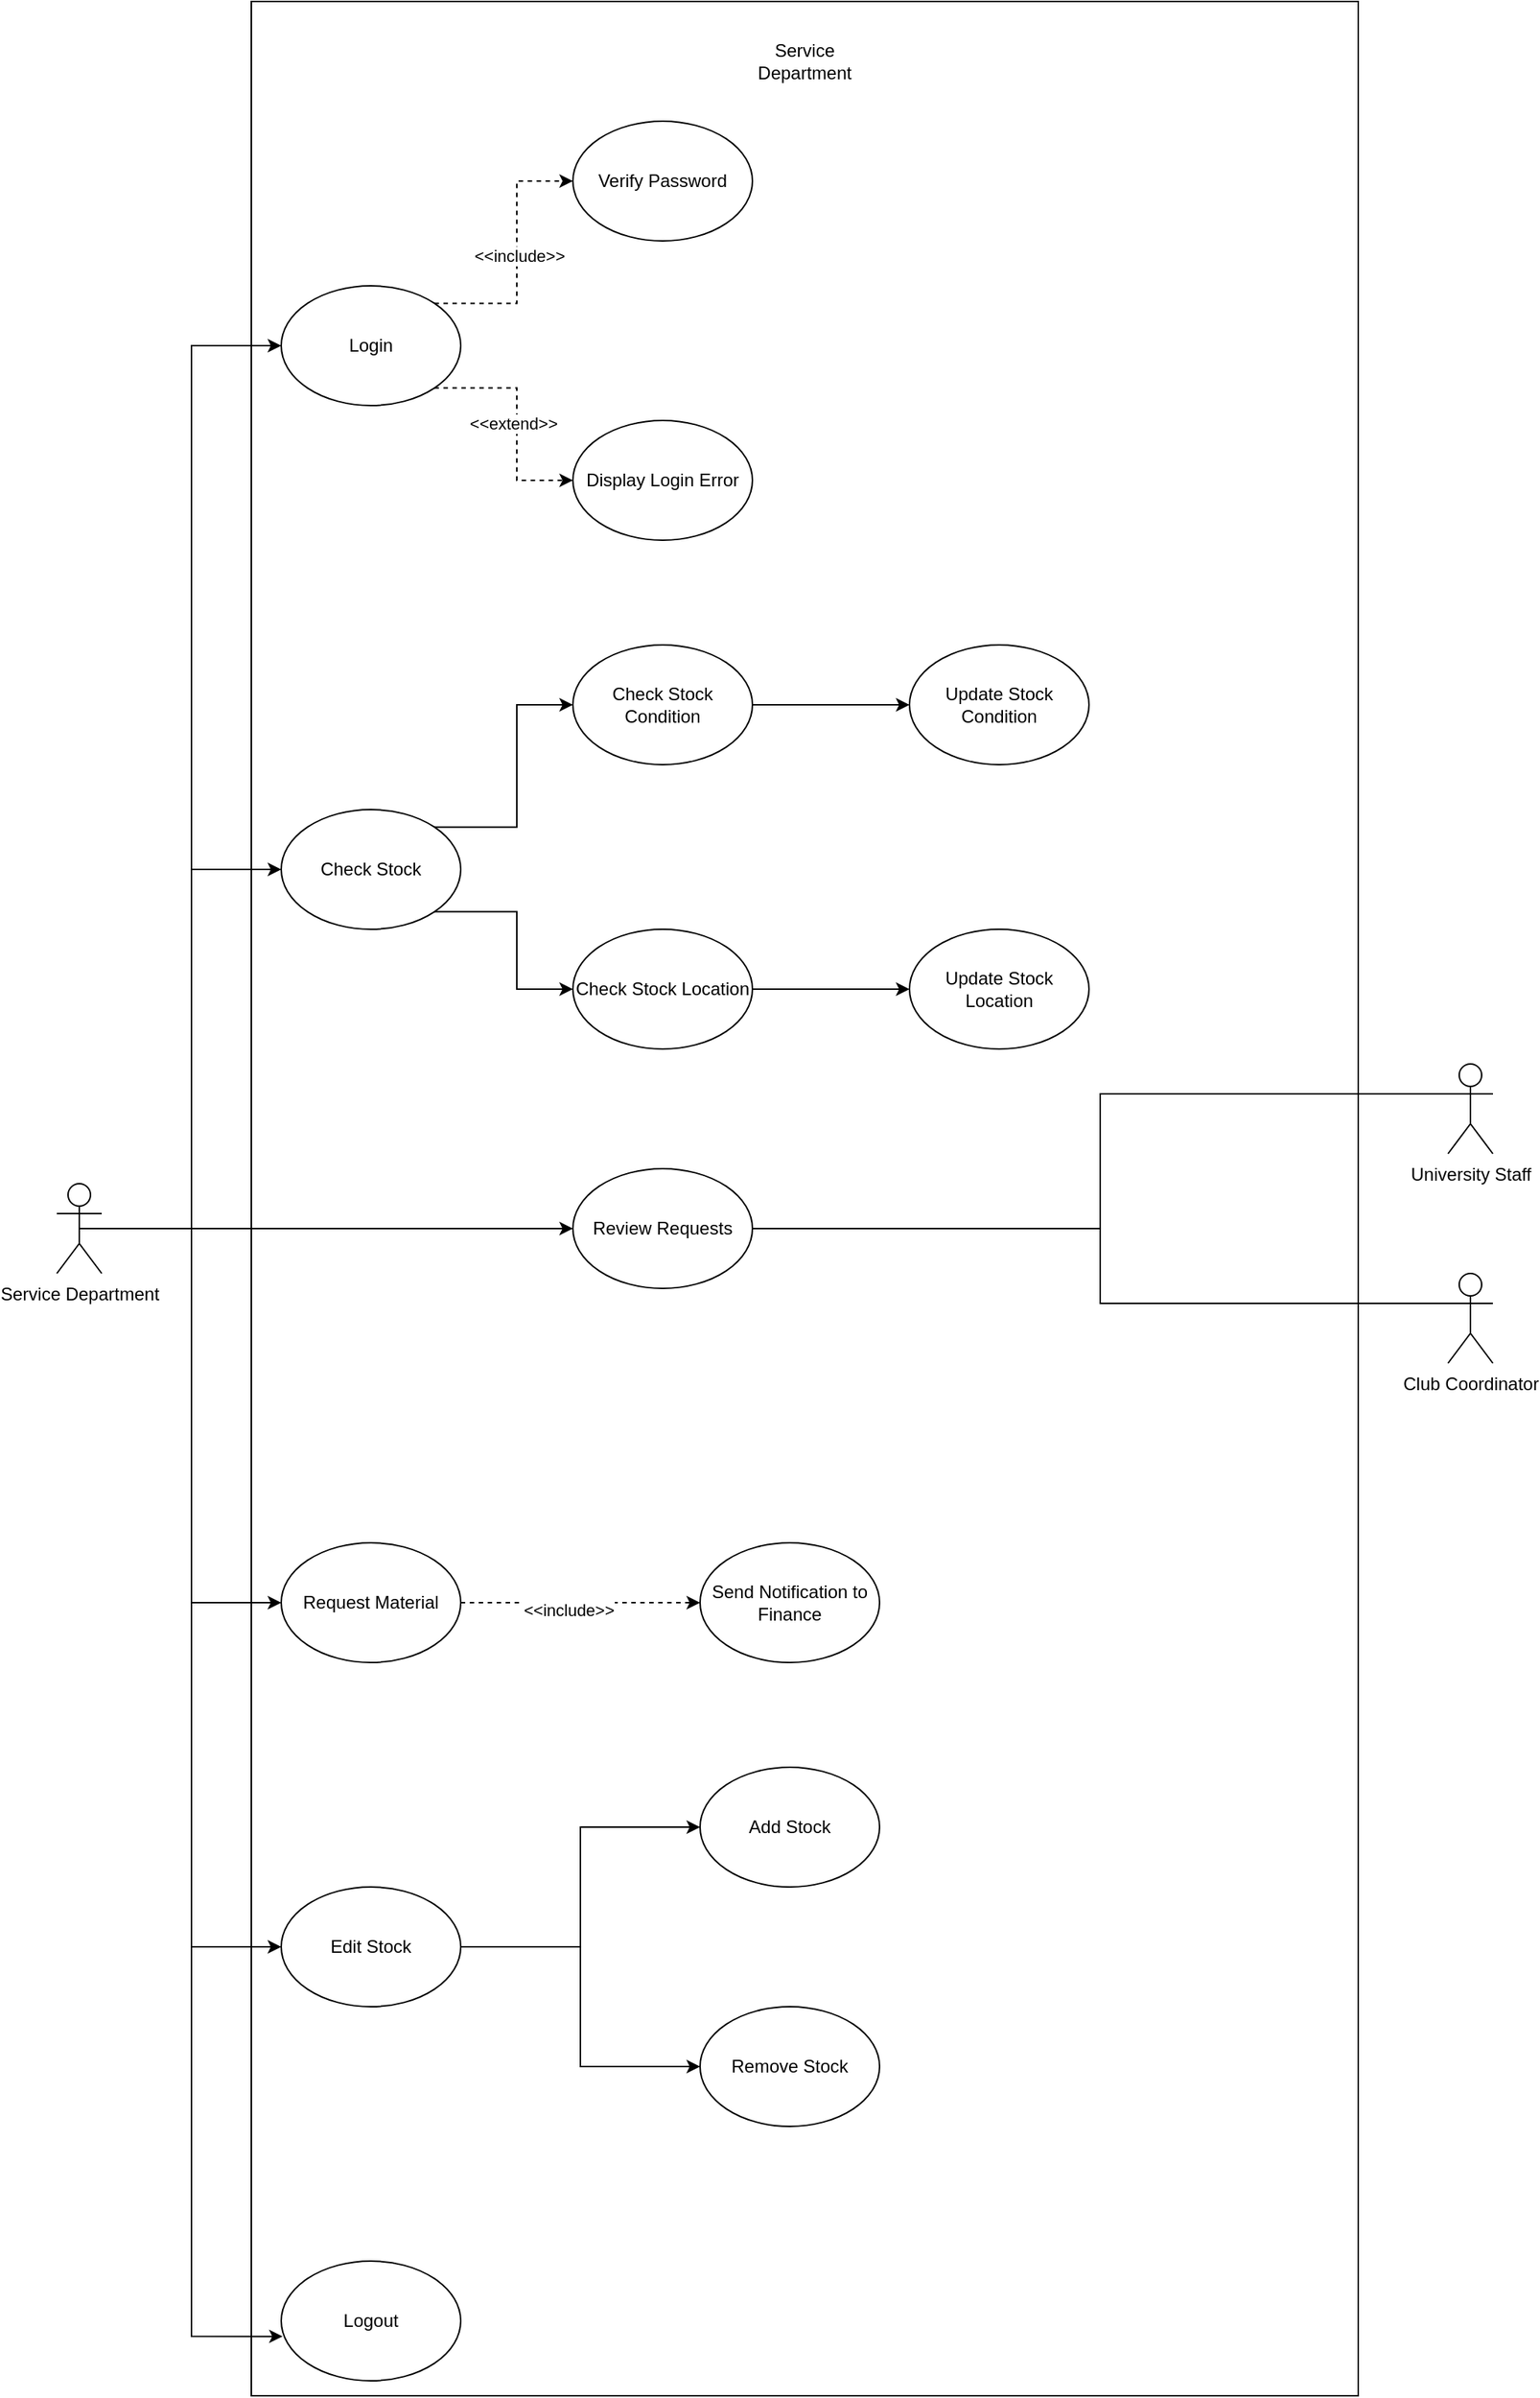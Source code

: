 <mxfile version="27.0.9">
  <diagram name="Page-1" id="nYuO_wfmSt75J-FKmJvT">
    <mxGraphModel dx="1358" dy="1848" grid="1" gridSize="10" guides="1" tooltips="1" connect="1" arrows="1" fold="1" page="1" pageScale="1" pageWidth="850" pageHeight="1100" math="0" shadow="0">
      <root>
        <mxCell id="0" />
        <mxCell id="1" parent="0" />
        <mxCell id="K_oDuqTqH_VFUmqTAdi2-77" value="" style="rounded=0;whiteSpace=wrap;html=1;" vertex="1" parent="1">
          <mxGeometry x="210" y="-590" width="740" height="1600" as="geometry" />
        </mxCell>
        <mxCell id="K_oDuqTqH_VFUmqTAdi2-55" style="edgeStyle=orthogonalEdgeStyle;rounded=0;orthogonalLoop=1;jettySize=auto;html=1;exitX=0.5;exitY=0.5;exitDx=0;exitDy=0;exitPerimeter=0;entryX=0;entryY=0.5;entryDx=0;entryDy=0;" edge="1" parent="1" source="K_oDuqTqH_VFUmqTAdi2-33" target="K_oDuqTqH_VFUmqTAdi2-40">
          <mxGeometry relative="1" as="geometry" />
        </mxCell>
        <mxCell id="K_oDuqTqH_VFUmqTAdi2-56" style="edgeStyle=orthogonalEdgeStyle;rounded=0;orthogonalLoop=1;jettySize=auto;html=1;exitX=0.5;exitY=0.5;exitDx=0;exitDy=0;exitPerimeter=0;entryX=0;entryY=0.5;entryDx=0;entryDy=0;" edge="1" parent="1" source="K_oDuqTqH_VFUmqTAdi2-33" target="K_oDuqTqH_VFUmqTAdi2-37">
          <mxGeometry relative="1" as="geometry" />
        </mxCell>
        <mxCell id="K_oDuqTqH_VFUmqTAdi2-57" style="edgeStyle=orthogonalEdgeStyle;rounded=0;orthogonalLoop=1;jettySize=auto;html=1;exitX=0.5;exitY=0.5;exitDx=0;exitDy=0;exitPerimeter=0;entryX=0;entryY=0.5;entryDx=0;entryDy=0;" edge="1" parent="1" source="K_oDuqTqH_VFUmqTAdi2-33" target="K_oDuqTqH_VFUmqTAdi2-46">
          <mxGeometry relative="1" as="geometry" />
        </mxCell>
        <mxCell id="K_oDuqTqH_VFUmqTAdi2-58" style="edgeStyle=orthogonalEdgeStyle;rounded=0;orthogonalLoop=1;jettySize=auto;html=1;exitX=0.5;exitY=0.5;exitDx=0;exitDy=0;exitPerimeter=0;entryX=0;entryY=0.5;entryDx=0;entryDy=0;" edge="1" parent="1" source="K_oDuqTqH_VFUmqTAdi2-33" target="K_oDuqTqH_VFUmqTAdi2-48">
          <mxGeometry relative="1" as="geometry" />
        </mxCell>
        <mxCell id="K_oDuqTqH_VFUmqTAdi2-33" value="Service Department" style="shape=umlActor;verticalLabelPosition=bottom;verticalAlign=top;html=1;outlineConnect=0;" vertex="1" parent="1">
          <mxGeometry x="80" y="200" width="30" height="60" as="geometry" />
        </mxCell>
        <mxCell id="K_oDuqTqH_VFUmqTAdi2-60" style="edgeStyle=orthogonalEdgeStyle;rounded=0;orthogonalLoop=1;jettySize=auto;html=1;exitX=1;exitY=0;exitDx=0;exitDy=0;entryX=0;entryY=0.5;entryDx=0;entryDy=0;dashed=1;" edge="1" parent="1" source="K_oDuqTqH_VFUmqTAdi2-37" target="K_oDuqTqH_VFUmqTAdi2-38">
          <mxGeometry relative="1" as="geometry" />
        </mxCell>
        <mxCell id="K_oDuqTqH_VFUmqTAdi2-63" value="&amp;lt;&amp;lt;include&amp;gt;&amp;gt;" style="edgeLabel;html=1;align=center;verticalAlign=middle;resizable=0;points=[];" vertex="1" connectable="0" parent="K_oDuqTqH_VFUmqTAdi2-60">
          <mxGeometry x="0.0" y="-1" relative="1" as="geometry">
            <mxPoint as="offset" />
          </mxGeometry>
        </mxCell>
        <mxCell id="K_oDuqTqH_VFUmqTAdi2-62" style="edgeStyle=orthogonalEdgeStyle;rounded=0;orthogonalLoop=1;jettySize=auto;html=1;exitX=1;exitY=1;exitDx=0;exitDy=0;entryX=0;entryY=0.5;entryDx=0;entryDy=0;dashed=1;" edge="1" parent="1" source="K_oDuqTqH_VFUmqTAdi2-37" target="K_oDuqTqH_VFUmqTAdi2-39">
          <mxGeometry relative="1" as="geometry" />
        </mxCell>
        <mxCell id="K_oDuqTqH_VFUmqTAdi2-64" value="&amp;lt;&amp;lt;extend&amp;gt;&amp;gt;" style="edgeLabel;html=1;align=center;verticalAlign=middle;resizable=0;points=[];" vertex="1" connectable="0" parent="K_oDuqTqH_VFUmqTAdi2-62">
          <mxGeometry x="0.017" y="-3" relative="1" as="geometry">
            <mxPoint as="offset" />
          </mxGeometry>
        </mxCell>
        <mxCell id="K_oDuqTqH_VFUmqTAdi2-37" value="Login" style="ellipse;whiteSpace=wrap;html=1;" vertex="1" parent="1">
          <mxGeometry x="230" y="-400" width="120" height="80" as="geometry" />
        </mxCell>
        <mxCell id="K_oDuqTqH_VFUmqTAdi2-38" value="Verify Password" style="ellipse;whiteSpace=wrap;html=1;" vertex="1" parent="1">
          <mxGeometry x="425" y="-510" width="120" height="80" as="geometry" />
        </mxCell>
        <mxCell id="K_oDuqTqH_VFUmqTAdi2-39" value="Display Login Error" style="ellipse;whiteSpace=wrap;html=1;" vertex="1" parent="1">
          <mxGeometry x="425" y="-310" width="120" height="80" as="geometry" />
        </mxCell>
        <mxCell id="K_oDuqTqH_VFUmqTAdi2-65" style="edgeStyle=orthogonalEdgeStyle;rounded=0;orthogonalLoop=1;jettySize=auto;html=1;exitX=1;exitY=0;exitDx=0;exitDy=0;entryX=0;entryY=0.5;entryDx=0;entryDy=0;" edge="1" parent="1" source="K_oDuqTqH_VFUmqTAdi2-40" target="K_oDuqTqH_VFUmqTAdi2-41">
          <mxGeometry relative="1" as="geometry" />
        </mxCell>
        <mxCell id="K_oDuqTqH_VFUmqTAdi2-66" style="edgeStyle=orthogonalEdgeStyle;rounded=0;orthogonalLoop=1;jettySize=auto;html=1;exitX=1;exitY=1;exitDx=0;exitDy=0;entryX=0;entryY=0.5;entryDx=0;entryDy=0;" edge="1" parent="1" source="K_oDuqTqH_VFUmqTAdi2-40" target="K_oDuqTqH_VFUmqTAdi2-43">
          <mxGeometry relative="1" as="geometry" />
        </mxCell>
        <mxCell id="K_oDuqTqH_VFUmqTAdi2-40" value="Check Stock" style="ellipse;whiteSpace=wrap;html=1;" vertex="1" parent="1">
          <mxGeometry x="230" y="-50" width="120" height="80" as="geometry" />
        </mxCell>
        <mxCell id="K_oDuqTqH_VFUmqTAdi2-67" style="edgeStyle=orthogonalEdgeStyle;rounded=0;orthogonalLoop=1;jettySize=auto;html=1;exitX=1;exitY=0.5;exitDx=0;exitDy=0;entryX=0;entryY=0.5;entryDx=0;entryDy=0;" edge="1" parent="1" source="K_oDuqTqH_VFUmqTAdi2-41" target="K_oDuqTqH_VFUmqTAdi2-42">
          <mxGeometry relative="1" as="geometry" />
        </mxCell>
        <mxCell id="K_oDuqTqH_VFUmqTAdi2-41" value="Check Stock Condition" style="ellipse;whiteSpace=wrap;html=1;" vertex="1" parent="1">
          <mxGeometry x="425" y="-160" width="120" height="80" as="geometry" />
        </mxCell>
        <mxCell id="K_oDuqTqH_VFUmqTAdi2-42" value="Update Stock Condition" style="ellipse;whiteSpace=wrap;html=1;" vertex="1" parent="1">
          <mxGeometry x="650" y="-160" width="120" height="80" as="geometry" />
        </mxCell>
        <mxCell id="K_oDuqTqH_VFUmqTAdi2-68" style="edgeStyle=orthogonalEdgeStyle;rounded=0;orthogonalLoop=1;jettySize=auto;html=1;exitX=1;exitY=0.5;exitDx=0;exitDy=0;entryX=0;entryY=0.5;entryDx=0;entryDy=0;" edge="1" parent="1" source="K_oDuqTqH_VFUmqTAdi2-43" target="K_oDuqTqH_VFUmqTAdi2-44">
          <mxGeometry relative="1" as="geometry" />
        </mxCell>
        <mxCell id="K_oDuqTqH_VFUmqTAdi2-43" value="Check Stock Location" style="ellipse;whiteSpace=wrap;html=1;" vertex="1" parent="1">
          <mxGeometry x="425" y="30" width="120" height="80" as="geometry" />
        </mxCell>
        <mxCell id="K_oDuqTqH_VFUmqTAdi2-44" value="Update Stock Location" style="ellipse;whiteSpace=wrap;html=1;" vertex="1" parent="1">
          <mxGeometry x="650" y="30" width="120" height="80" as="geometry" />
        </mxCell>
        <mxCell id="K_oDuqTqH_VFUmqTAdi2-69" style="edgeStyle=orthogonalEdgeStyle;rounded=0;orthogonalLoop=1;jettySize=auto;html=1;exitX=1;exitY=0.5;exitDx=0;exitDy=0;endArrow=none;startFill=0;entryX=0;entryY=0.333;entryDx=0;entryDy=0;entryPerimeter=0;" edge="1" parent="1" source="K_oDuqTqH_VFUmqTAdi2-45" target="K_oDuqTqH_VFUmqTAdi2-53">
          <mxGeometry relative="1" as="geometry" />
        </mxCell>
        <mxCell id="K_oDuqTqH_VFUmqTAdi2-45" value="Review Requests" style="ellipse;whiteSpace=wrap;html=1;" vertex="1" parent="1">
          <mxGeometry x="425" y="190" width="120" height="80" as="geometry" />
        </mxCell>
        <mxCell id="K_oDuqTqH_VFUmqTAdi2-71" style="edgeStyle=orthogonalEdgeStyle;rounded=0;orthogonalLoop=1;jettySize=auto;html=1;exitX=1;exitY=0.5;exitDx=0;exitDy=0;dashed=1;" edge="1" parent="1" source="K_oDuqTqH_VFUmqTAdi2-46" target="K_oDuqTqH_VFUmqTAdi2-47">
          <mxGeometry relative="1" as="geometry" />
        </mxCell>
        <mxCell id="K_oDuqTqH_VFUmqTAdi2-72" value="&amp;lt;&amp;lt;include&amp;gt;&amp;gt;" style="edgeLabel;html=1;align=center;verticalAlign=middle;resizable=0;points=[];" vertex="1" connectable="0" parent="K_oDuqTqH_VFUmqTAdi2-71">
          <mxGeometry x="-0.104" y="-5" relative="1" as="geometry">
            <mxPoint as="offset" />
          </mxGeometry>
        </mxCell>
        <mxCell id="K_oDuqTqH_VFUmqTAdi2-46" value="Request Material" style="ellipse;whiteSpace=wrap;html=1;" vertex="1" parent="1">
          <mxGeometry x="230" y="440" width="120" height="80" as="geometry" />
        </mxCell>
        <mxCell id="K_oDuqTqH_VFUmqTAdi2-47" value="Send Notification to Finance" style="ellipse;whiteSpace=wrap;html=1;" vertex="1" parent="1">
          <mxGeometry x="510" y="440" width="120" height="80" as="geometry" />
        </mxCell>
        <mxCell id="K_oDuqTqH_VFUmqTAdi2-73" style="edgeStyle=orthogonalEdgeStyle;rounded=0;orthogonalLoop=1;jettySize=auto;html=1;exitX=1;exitY=0.5;exitDx=0;exitDy=0;exitPerimeter=0;" edge="1" parent="1" source="K_oDuqTqH_VFUmqTAdi2-48" target="K_oDuqTqH_VFUmqTAdi2-49">
          <mxGeometry relative="1" as="geometry" />
        </mxCell>
        <mxCell id="K_oDuqTqH_VFUmqTAdi2-74" style="edgeStyle=orthogonalEdgeStyle;rounded=0;orthogonalLoop=1;jettySize=auto;html=1;exitX=1;exitY=0.5;exitDx=0;exitDy=0;" edge="1" parent="1" source="K_oDuqTqH_VFUmqTAdi2-48" target="K_oDuqTqH_VFUmqTAdi2-50">
          <mxGeometry relative="1" as="geometry" />
        </mxCell>
        <mxCell id="K_oDuqTqH_VFUmqTAdi2-48" value="Edit Stock" style="ellipse;whiteSpace=wrap;html=1;" vertex="1" parent="1">
          <mxGeometry x="230" y="670" width="120" height="80" as="geometry" />
        </mxCell>
        <mxCell id="K_oDuqTqH_VFUmqTAdi2-49" value="Add Stock" style="ellipse;whiteSpace=wrap;html=1;" vertex="1" parent="1">
          <mxGeometry x="510" y="590" width="120" height="80" as="geometry" />
        </mxCell>
        <mxCell id="K_oDuqTqH_VFUmqTAdi2-50" value="Remove Stock" style="ellipse;whiteSpace=wrap;html=1;" vertex="1" parent="1">
          <mxGeometry x="510" y="750" width="120" height="80" as="geometry" />
        </mxCell>
        <mxCell id="K_oDuqTqH_VFUmqTAdi2-51" value="Logout" style="ellipse;whiteSpace=wrap;html=1;" vertex="1" parent="1">
          <mxGeometry x="230" y="920" width="120" height="80" as="geometry" />
        </mxCell>
        <mxCell id="K_oDuqTqH_VFUmqTAdi2-52" value="University Staff" style="shape=umlActor;verticalLabelPosition=bottom;verticalAlign=top;html=1;outlineConnect=0;" vertex="1" parent="1">
          <mxGeometry x="1010" y="120" width="30" height="60" as="geometry" />
        </mxCell>
        <mxCell id="K_oDuqTqH_VFUmqTAdi2-53" value="Club Coordinator" style="shape=umlActor;verticalLabelPosition=bottom;verticalAlign=top;html=1;outlineConnect=0;" vertex="1" parent="1">
          <mxGeometry x="1010" y="260" width="30" height="60" as="geometry" />
        </mxCell>
        <mxCell id="K_oDuqTqH_VFUmqTAdi2-54" style="edgeStyle=orthogonalEdgeStyle;rounded=0;orthogonalLoop=1;jettySize=auto;html=1;exitX=0.5;exitY=0.5;exitDx=0;exitDy=0;exitPerimeter=0;entryX=0;entryY=0.5;entryDx=0;entryDy=0;" edge="1" parent="1" source="K_oDuqTqH_VFUmqTAdi2-33" target="K_oDuqTqH_VFUmqTAdi2-45">
          <mxGeometry relative="1" as="geometry">
            <mxPoint x="420" y="230" as="targetPoint" />
          </mxGeometry>
        </mxCell>
        <mxCell id="K_oDuqTqH_VFUmqTAdi2-70" style="edgeStyle=orthogonalEdgeStyle;rounded=0;orthogonalLoop=1;jettySize=auto;html=1;exitX=1;exitY=0.5;exitDx=0;exitDy=0;entryX=0;entryY=0.333;entryDx=0;entryDy=0;entryPerimeter=0;endArrow=none;startFill=0;" edge="1" parent="1" source="K_oDuqTqH_VFUmqTAdi2-45" target="K_oDuqTqH_VFUmqTAdi2-52">
          <mxGeometry relative="1" as="geometry" />
        </mxCell>
        <mxCell id="K_oDuqTqH_VFUmqTAdi2-75" style="edgeStyle=orthogonalEdgeStyle;rounded=0;orthogonalLoop=1;jettySize=auto;html=1;exitX=0.5;exitY=0.5;exitDx=0;exitDy=0;exitPerimeter=0;entryX=0.008;entryY=0.629;entryDx=0;entryDy=0;entryPerimeter=0;" edge="1" parent="1" source="K_oDuqTqH_VFUmqTAdi2-33" target="K_oDuqTqH_VFUmqTAdi2-51">
          <mxGeometry relative="1" as="geometry" />
        </mxCell>
        <mxCell id="K_oDuqTqH_VFUmqTAdi2-78" value="Service Department" style="text;html=1;align=center;verticalAlign=middle;whiteSpace=wrap;rounded=0;" vertex="1" parent="1">
          <mxGeometry x="550" y="-565" width="60" height="30" as="geometry" />
        </mxCell>
      </root>
    </mxGraphModel>
  </diagram>
</mxfile>
